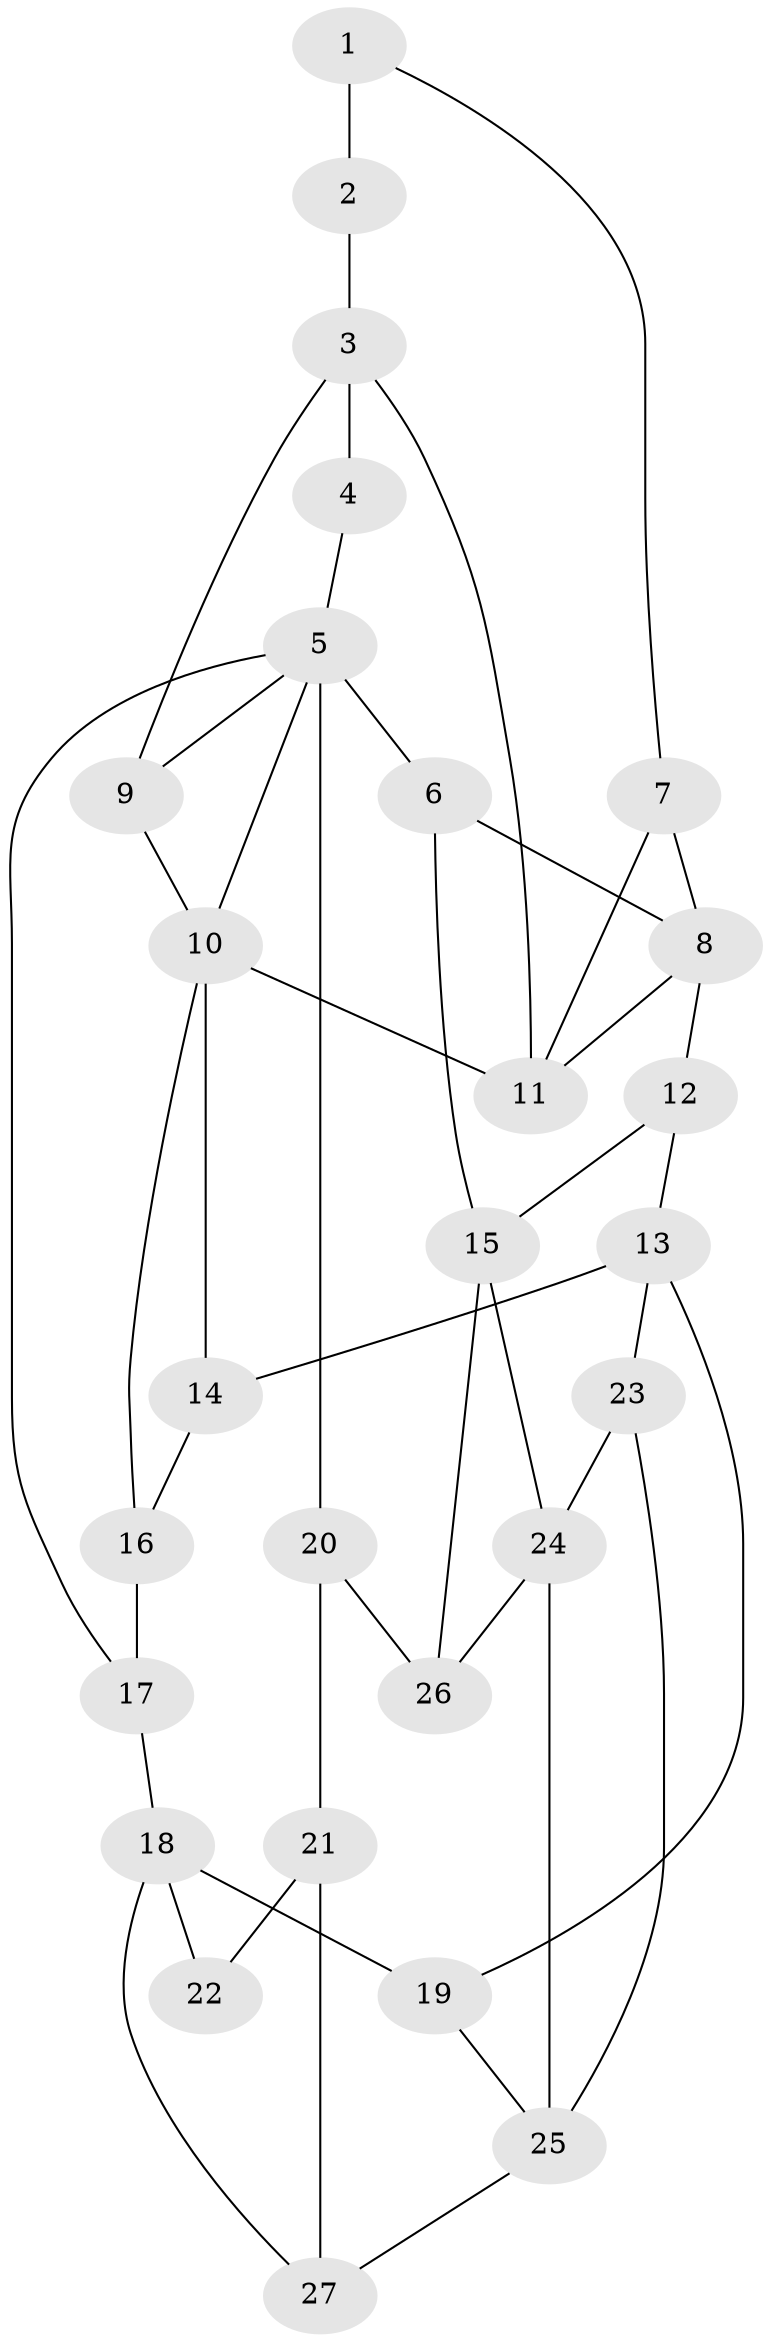 // original degree distribution, {3: 0.04477611940298507, 4: 0.2835820895522388, 6: 0.26865671641791045, 5: 0.40298507462686567}
// Generated by graph-tools (version 1.1) at 2025/54/03/04/25 22:54:26]
// undirected, 27 vertices, 45 edges
graph export_dot {
  node [color=gray90,style=filled];
  1;
  2;
  3;
  4;
  5;
  6;
  7;
  8;
  9;
  10;
  11;
  12;
  13;
  14;
  15;
  16;
  17;
  18;
  19;
  20;
  21;
  22;
  23;
  24;
  25;
  26;
  27;
  1 -- 2 [weight=2.0];
  1 -- 7 [weight=1.0];
  2 -- 3 [weight=2.0];
  3 -- 4 [weight=2.0];
  3 -- 9 [weight=1.0];
  3 -- 11 [weight=1.0];
  4 -- 5 [weight=1.0];
  5 -- 6 [weight=1.0];
  5 -- 9 [weight=1.0];
  5 -- 10 [weight=1.0];
  5 -- 17 [weight=1.0];
  5 -- 20 [weight=2.0];
  6 -- 8 [weight=1.0];
  6 -- 15 [weight=1.0];
  7 -- 8 [weight=1.0];
  7 -- 11 [weight=1.0];
  8 -- 11 [weight=1.0];
  8 -- 12 [weight=2.0];
  9 -- 10 [weight=1.0];
  10 -- 11 [weight=1.0];
  10 -- 14 [weight=1.0];
  10 -- 16 [weight=1.0];
  12 -- 13 [weight=2.0];
  12 -- 15 [weight=2.0];
  13 -- 14 [weight=2.0];
  13 -- 19 [weight=1.0];
  13 -- 23 [weight=1.0];
  14 -- 16 [weight=1.0];
  15 -- 24 [weight=1.0];
  15 -- 26 [weight=2.0];
  16 -- 17 [weight=1.0];
  17 -- 18 [weight=1.0];
  18 -- 19 [weight=1.0];
  18 -- 22 [weight=1.0];
  18 -- 27 [weight=1.0];
  19 -- 25 [weight=1.0];
  20 -- 21 [weight=2.0];
  20 -- 26 [weight=1.0];
  21 -- 22 [weight=2.0];
  21 -- 27 [weight=2.0];
  23 -- 24 [weight=2.0];
  23 -- 25 [weight=1.0];
  24 -- 25 [weight=2.0];
  24 -- 26 [weight=1.0];
  25 -- 27 [weight=1.0];
}
